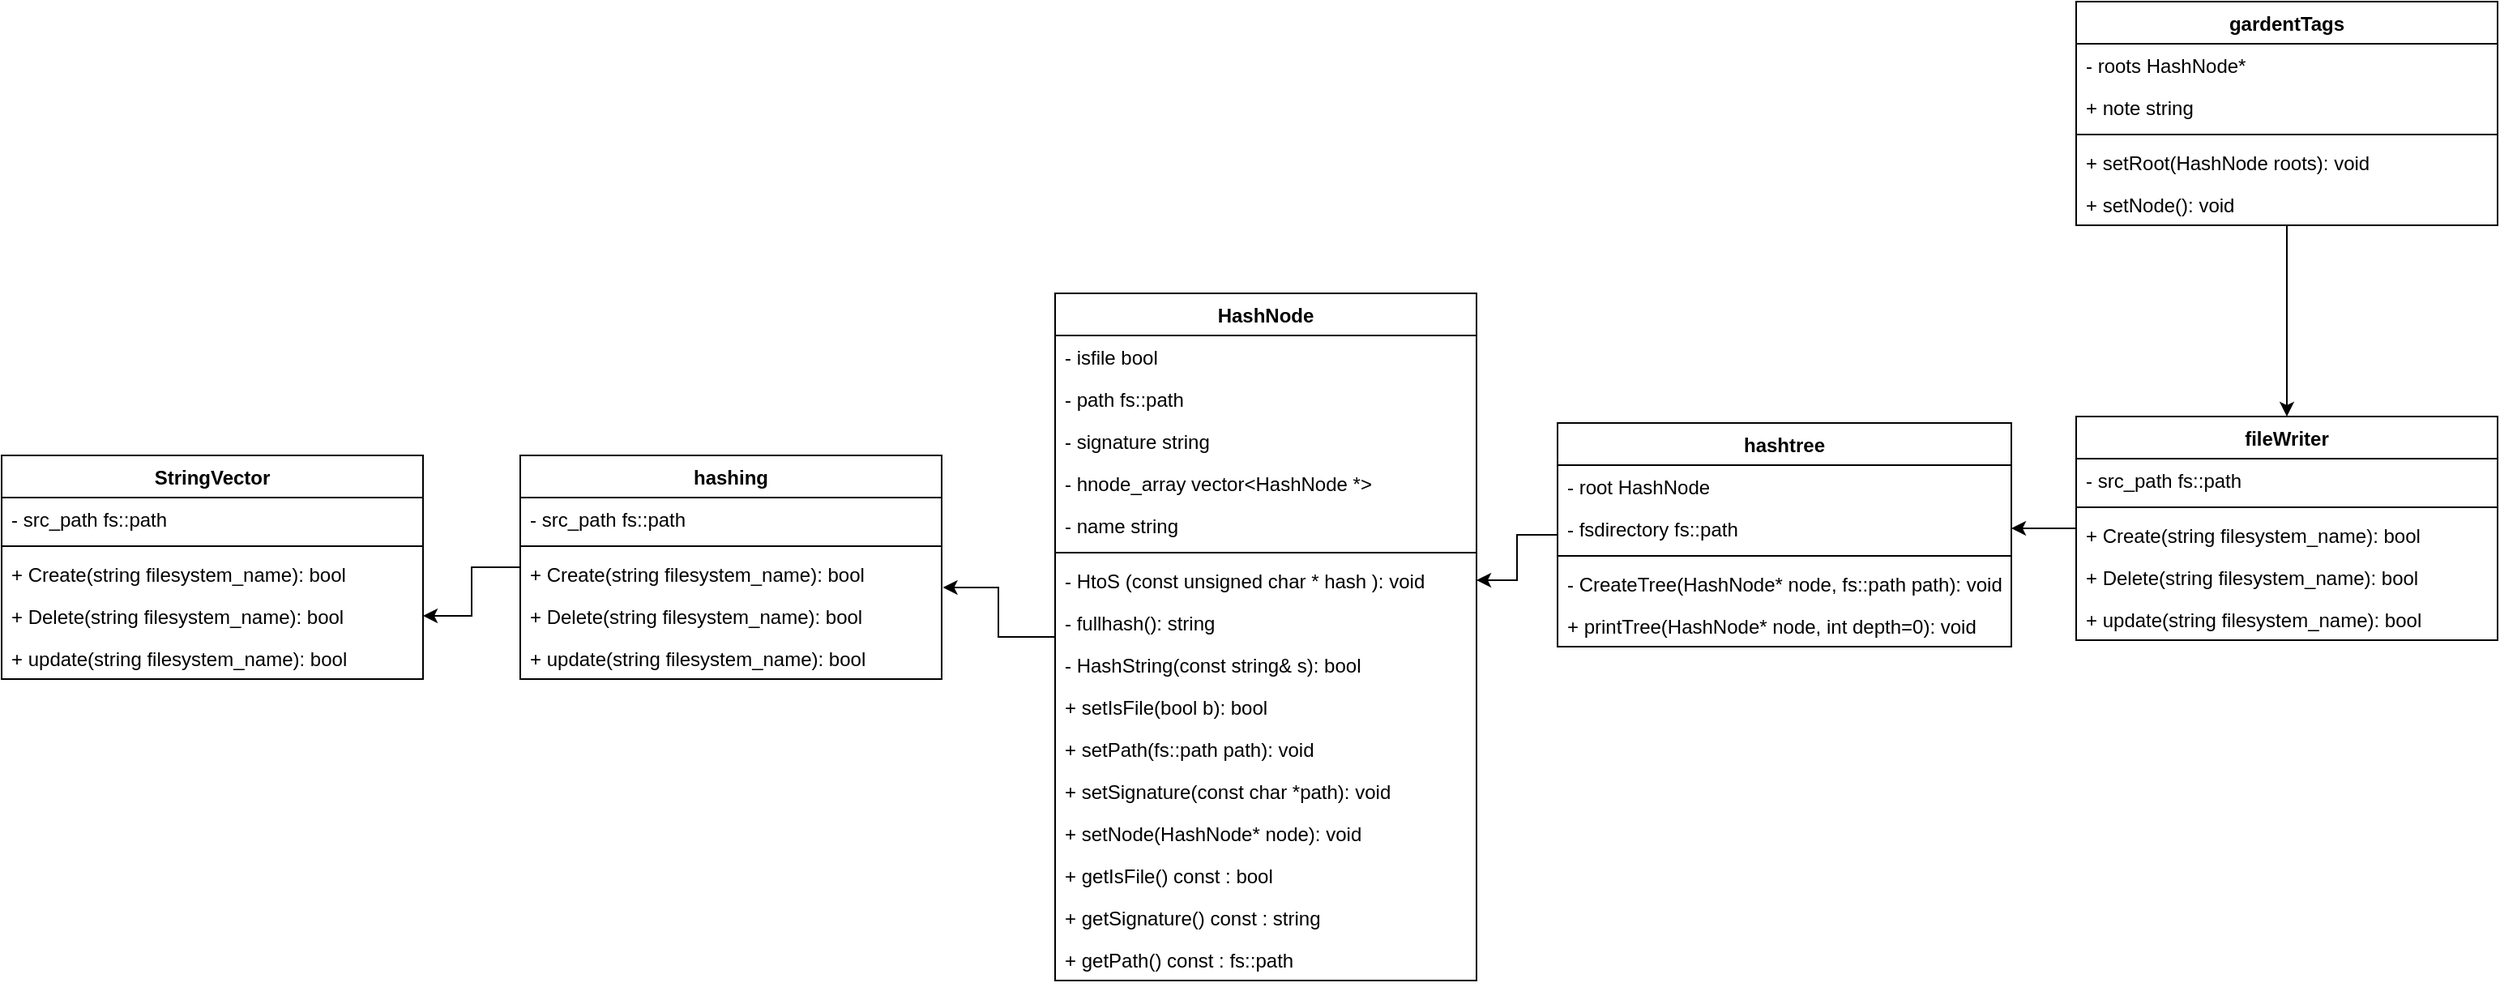 <mxfile version="26.1.1">
  <diagram name="Page-1" id="80t52LJbAGnGbvyIK6xW">
    <mxGraphModel dx="782" dy="337" grid="1" gridSize="10" guides="1" tooltips="1" connect="1" arrows="1" fold="1" page="1" pageScale="1" pageWidth="3300" pageHeight="4681" math="0" shadow="0">
      <root>
        <mxCell id="0" />
        <mxCell id="1" parent="0" />
        <mxCell id="n_ILbymL3zQHqLycvMSJ-27" value="" style="edgeStyle=orthogonalEdgeStyle;rounded=0;orthogonalLoop=1;jettySize=auto;html=1;entryX=1.003;entryY=0.826;entryDx=0;entryDy=0;entryPerimeter=0;" edge="1" parent="1" source="T-ztOBFdZPyea2kKap5X-1" target="T-ztOBFdZPyea2kKap5X-22">
          <mxGeometry relative="1" as="geometry">
            <mxPoint x="1160" y="812" as="targetPoint" />
            <Array as="points" />
          </mxGeometry>
        </mxCell>
        <mxCell id="T-ztOBFdZPyea2kKap5X-1" value="&lt;div&gt;HashNode&lt;/div&gt;" style="swimlane;fontStyle=1;align=center;verticalAlign=top;childLayout=stackLayout;horizontal=1;startSize=26;horizontalStack=0;resizeParent=1;resizeParentMax=0;resizeLast=0;collapsible=1;marginBottom=0;whiteSpace=wrap;html=1;" parent="1" vertex="1">
          <mxGeometry x="1260" y="630" width="260" height="424" as="geometry" />
        </mxCell>
        <mxCell id="n_ILbymL3zQHqLycvMSJ-4" value="- isfile bool" style="text;strokeColor=none;fillColor=none;align=left;verticalAlign=top;spacingLeft=4;spacingRight=4;overflow=hidden;rotatable=0;points=[[0,0.5],[1,0.5]];portConstraint=eastwest;whiteSpace=wrap;html=1;" vertex="1" parent="T-ztOBFdZPyea2kKap5X-1">
          <mxGeometry y="26" width="260" height="26" as="geometry" />
        </mxCell>
        <mxCell id="T-ztOBFdZPyea2kKap5X-2" value="- path fs::path" style="text;strokeColor=none;fillColor=none;align=left;verticalAlign=top;spacingLeft=4;spacingRight=4;overflow=hidden;rotatable=0;points=[[0,0.5],[1,0.5]];portConstraint=eastwest;whiteSpace=wrap;html=1;" parent="T-ztOBFdZPyea2kKap5X-1" vertex="1">
          <mxGeometry y="52" width="260" height="26" as="geometry" />
        </mxCell>
        <mxCell id="T-ztOBFdZPyea2kKap5X-31" value="- signature string" style="text;strokeColor=none;fillColor=none;align=left;verticalAlign=top;spacingLeft=4;spacingRight=4;overflow=hidden;rotatable=0;points=[[0,0.5],[1,0.5]];portConstraint=eastwest;whiteSpace=wrap;html=1;" parent="T-ztOBFdZPyea2kKap5X-1" vertex="1">
          <mxGeometry y="78" width="260" height="26" as="geometry" />
        </mxCell>
        <mxCell id="T-ztOBFdZPyea2kKap5X-32" value="- hnode_array vector&amp;lt;HashNode *&amp;gt;" style="text;strokeColor=none;fillColor=none;align=left;verticalAlign=top;spacingLeft=4;spacingRight=4;overflow=hidden;rotatable=0;points=[[0,0.5],[1,0.5]];portConstraint=eastwest;whiteSpace=wrap;html=1;" parent="T-ztOBFdZPyea2kKap5X-1" vertex="1">
          <mxGeometry y="104" width="260" height="26" as="geometry" />
        </mxCell>
        <mxCell id="T-ztOBFdZPyea2kKap5X-33" value="- name string" style="text;strokeColor=none;fillColor=none;align=left;verticalAlign=top;spacingLeft=4;spacingRight=4;overflow=hidden;rotatable=0;points=[[0,0.5],[1,0.5]];portConstraint=eastwest;whiteSpace=wrap;html=1;" parent="T-ztOBFdZPyea2kKap5X-1" vertex="1">
          <mxGeometry y="130" width="260" height="26" as="geometry" />
        </mxCell>
        <mxCell id="T-ztOBFdZPyea2kKap5X-3" value="" style="line;strokeWidth=1;fillColor=none;align=left;verticalAlign=middle;spacingTop=-1;spacingLeft=3;spacingRight=3;rotatable=0;labelPosition=right;points=[];portConstraint=eastwest;strokeColor=inherit;" parent="T-ztOBFdZPyea2kKap5X-1" vertex="1">
          <mxGeometry y="156" width="260" height="8" as="geometry" />
        </mxCell>
        <mxCell id="T-ztOBFdZPyea2kKap5X-4" value="- HtoS (const unsigned char * hash ): void" style="text;strokeColor=none;fillColor=none;align=left;verticalAlign=top;spacingLeft=4;spacingRight=4;overflow=hidden;rotatable=0;points=[[0,0.5],[1,0.5]];portConstraint=eastwest;whiteSpace=wrap;html=1;" parent="T-ztOBFdZPyea2kKap5X-1" vertex="1">
          <mxGeometry y="164" width="260" height="26" as="geometry" />
        </mxCell>
        <mxCell id="T-ztOBFdZPyea2kKap5X-5" value="- fullhash(): string" style="text;strokeColor=none;fillColor=none;align=left;verticalAlign=top;spacingLeft=4;spacingRight=4;overflow=hidden;rotatable=0;points=[[0,0.5],[1,0.5]];portConstraint=eastwest;whiteSpace=wrap;html=1;" parent="T-ztOBFdZPyea2kKap5X-1" vertex="1">
          <mxGeometry y="190" width="260" height="26" as="geometry" />
        </mxCell>
        <mxCell id="T-ztOBFdZPyea2kKap5X-6" value="- HashString(const string&amp;amp; s): bool" style="text;strokeColor=none;fillColor=none;align=left;verticalAlign=top;spacingLeft=4;spacingRight=4;overflow=hidden;rotatable=0;points=[[0,0.5],[1,0.5]];portConstraint=eastwest;whiteSpace=wrap;html=1;" parent="T-ztOBFdZPyea2kKap5X-1" vertex="1">
          <mxGeometry y="216" width="260" height="26" as="geometry" />
        </mxCell>
        <mxCell id="n_ILbymL3zQHqLycvMSJ-5" value="+ setIsFile(bool b): bool" style="text;strokeColor=none;fillColor=none;align=left;verticalAlign=top;spacingLeft=4;spacingRight=4;overflow=hidden;rotatable=0;points=[[0,0.5],[1,0.5]];portConstraint=eastwest;whiteSpace=wrap;html=1;" vertex="1" parent="T-ztOBFdZPyea2kKap5X-1">
          <mxGeometry y="242" width="260" height="26" as="geometry" />
        </mxCell>
        <mxCell id="n_ILbymL3zQHqLycvMSJ-2" value="+ setPath(fs::path path): void" style="text;strokeColor=none;fillColor=none;align=left;verticalAlign=top;spacingLeft=4;spacingRight=4;overflow=hidden;rotatable=0;points=[[0,0.5],[1,0.5]];portConstraint=eastwest;whiteSpace=wrap;html=1;" vertex="1" parent="T-ztOBFdZPyea2kKap5X-1">
          <mxGeometry y="268" width="260" height="26" as="geometry" />
        </mxCell>
        <mxCell id="n_ILbymL3zQHqLycvMSJ-1" value="+ setSignature(const char *path): void" style="text;strokeColor=none;fillColor=none;align=left;verticalAlign=top;spacingLeft=4;spacingRight=4;overflow=hidden;rotatable=0;points=[[0,0.5],[1,0.5]];portConstraint=eastwest;whiteSpace=wrap;html=1;" vertex="1" parent="T-ztOBFdZPyea2kKap5X-1">
          <mxGeometry y="294" width="260" height="26" as="geometry" />
        </mxCell>
        <mxCell id="n_ILbymL3zQHqLycvMSJ-3" value="+ setNode(HashNode* node): void" style="text;strokeColor=none;fillColor=none;align=left;verticalAlign=top;spacingLeft=4;spacingRight=4;overflow=hidden;rotatable=0;points=[[0,0.5],[1,0.5]];portConstraint=eastwest;whiteSpace=wrap;html=1;" vertex="1" parent="T-ztOBFdZPyea2kKap5X-1">
          <mxGeometry y="320" width="260" height="26" as="geometry" />
        </mxCell>
        <mxCell id="n_ILbymL3zQHqLycvMSJ-7" value="+ getIsFile() const : bool" style="text;strokeColor=none;fillColor=none;align=left;verticalAlign=top;spacingLeft=4;spacingRight=4;overflow=hidden;rotatable=0;points=[[0,0.5],[1,0.5]];portConstraint=eastwest;whiteSpace=wrap;html=1;" vertex="1" parent="T-ztOBFdZPyea2kKap5X-1">
          <mxGeometry y="346" width="260" height="26" as="geometry" />
        </mxCell>
        <mxCell id="n_ILbymL3zQHqLycvMSJ-8" value="+ getSignature() const : string" style="text;strokeColor=none;fillColor=none;align=left;verticalAlign=top;spacingLeft=4;spacingRight=4;overflow=hidden;rotatable=0;points=[[0,0.5],[1,0.5]];portConstraint=eastwest;whiteSpace=wrap;html=1;" vertex="1" parent="T-ztOBFdZPyea2kKap5X-1">
          <mxGeometry y="372" width="260" height="26" as="geometry" />
        </mxCell>
        <mxCell id="n_ILbymL3zQHqLycvMSJ-9" value="+ getPath() const : fs::path" style="text;strokeColor=none;fillColor=none;align=left;verticalAlign=top;spacingLeft=4;spacingRight=4;overflow=hidden;rotatable=0;points=[[0,0.5],[1,0.5]];portConstraint=eastwest;whiteSpace=wrap;html=1;" vertex="1" parent="T-ztOBFdZPyea2kKap5X-1">
          <mxGeometry y="398" width="260" height="26" as="geometry" />
        </mxCell>
        <mxCell id="n_ILbymL3zQHqLycvMSJ-29" style="edgeStyle=orthogonalEdgeStyle;rounded=0;orthogonalLoop=1;jettySize=auto;html=1;entryX=1;entryY=0.5;entryDx=0;entryDy=0;" edge="1" parent="1" source="T-ztOBFdZPyea2kKap5X-7" target="n_ILbymL3zQHqLycvMSJ-10">
          <mxGeometry relative="1" as="geometry" />
        </mxCell>
        <mxCell id="T-ztOBFdZPyea2kKap5X-7" value="&lt;div&gt;fileWriter&lt;/div&gt;" style="swimlane;fontStyle=1;align=center;verticalAlign=top;childLayout=stackLayout;horizontal=1;startSize=26;horizontalStack=0;resizeParent=1;resizeParentMax=0;resizeLast=0;collapsible=1;marginBottom=0;whiteSpace=wrap;html=1;" parent="1" vertex="1">
          <mxGeometry x="1890" y="706" width="260" height="138" as="geometry" />
        </mxCell>
        <mxCell id="T-ztOBFdZPyea2kKap5X-8" value="- src_path fs::path" style="text;strokeColor=none;fillColor=none;align=left;verticalAlign=top;spacingLeft=4;spacingRight=4;overflow=hidden;rotatable=0;points=[[0,0.5],[1,0.5]];portConstraint=eastwest;whiteSpace=wrap;html=1;" parent="T-ztOBFdZPyea2kKap5X-7" vertex="1">
          <mxGeometry y="26" width="260" height="26" as="geometry" />
        </mxCell>
        <mxCell id="T-ztOBFdZPyea2kKap5X-9" value="" style="line;strokeWidth=1;fillColor=none;align=left;verticalAlign=middle;spacingTop=-1;spacingLeft=3;spacingRight=3;rotatable=0;labelPosition=right;points=[];portConstraint=eastwest;strokeColor=inherit;" parent="T-ztOBFdZPyea2kKap5X-7" vertex="1">
          <mxGeometry y="52" width="260" height="8" as="geometry" />
        </mxCell>
        <mxCell id="T-ztOBFdZPyea2kKap5X-10" value="+ Create(string filesystem_name): bool" style="text;strokeColor=none;fillColor=none;align=left;verticalAlign=top;spacingLeft=4;spacingRight=4;overflow=hidden;rotatable=0;points=[[0,0.5],[1,0.5]];portConstraint=eastwest;whiteSpace=wrap;html=1;" parent="T-ztOBFdZPyea2kKap5X-7" vertex="1">
          <mxGeometry y="60" width="260" height="26" as="geometry" />
        </mxCell>
        <mxCell id="T-ztOBFdZPyea2kKap5X-11" value="+ Delete(string filesystem_name): bool" style="text;strokeColor=none;fillColor=none;align=left;verticalAlign=top;spacingLeft=4;spacingRight=4;overflow=hidden;rotatable=0;points=[[0,0.5],[1,0.5]];portConstraint=eastwest;whiteSpace=wrap;html=1;" parent="T-ztOBFdZPyea2kKap5X-7" vertex="1">
          <mxGeometry y="86" width="260" height="26" as="geometry" />
        </mxCell>
        <mxCell id="T-ztOBFdZPyea2kKap5X-12" value="+ update(string filesystem_name): bool" style="text;strokeColor=none;fillColor=none;align=left;verticalAlign=top;spacingLeft=4;spacingRight=4;overflow=hidden;rotatable=0;points=[[0,0.5],[1,0.5]];portConstraint=eastwest;whiteSpace=wrap;html=1;" parent="T-ztOBFdZPyea2kKap5X-7" vertex="1">
          <mxGeometry y="112" width="260" height="26" as="geometry" />
        </mxCell>
        <mxCell id="n_ILbymL3zQHqLycvMSJ-30" value="" style="edgeStyle=orthogonalEdgeStyle;rounded=0;orthogonalLoop=1;jettySize=auto;html=1;entryX=1;entryY=0.5;entryDx=0;entryDy=0;" edge="1" parent="1" source="T-ztOBFdZPyea2kKap5X-13" target="T-ztOBFdZPyea2kKap5X-4">
          <mxGeometry relative="1" as="geometry" />
        </mxCell>
        <mxCell id="T-ztOBFdZPyea2kKap5X-13" value="&lt;div&gt;hashtree&lt;/div&gt;" style="swimlane;fontStyle=1;align=center;verticalAlign=top;childLayout=stackLayout;horizontal=1;startSize=26;horizontalStack=0;resizeParent=1;resizeParentMax=0;resizeLast=0;collapsible=1;marginBottom=0;whiteSpace=wrap;html=1;" parent="1" vertex="1">
          <mxGeometry x="1570" y="710" width="280" height="138" as="geometry" />
        </mxCell>
        <mxCell id="T-ztOBFdZPyea2kKap5X-14" value="- root HashNode" style="text;strokeColor=none;fillColor=none;align=left;verticalAlign=top;spacingLeft=4;spacingRight=4;overflow=hidden;rotatable=0;points=[[0,0.5],[1,0.5]];portConstraint=eastwest;whiteSpace=wrap;html=1;" parent="T-ztOBFdZPyea2kKap5X-13" vertex="1">
          <mxGeometry y="26" width="280" height="26" as="geometry" />
        </mxCell>
        <mxCell id="n_ILbymL3zQHqLycvMSJ-10" value="- fsdirectory fs::path" style="text;strokeColor=none;fillColor=none;align=left;verticalAlign=top;spacingLeft=4;spacingRight=4;overflow=hidden;rotatable=0;points=[[0,0.5],[1,0.5]];portConstraint=eastwest;whiteSpace=wrap;html=1;" vertex="1" parent="T-ztOBFdZPyea2kKap5X-13">
          <mxGeometry y="52" width="280" height="26" as="geometry" />
        </mxCell>
        <mxCell id="T-ztOBFdZPyea2kKap5X-15" value="" style="line;strokeWidth=1;fillColor=none;align=left;verticalAlign=middle;spacingTop=-1;spacingLeft=3;spacingRight=3;rotatable=0;labelPosition=right;points=[];portConstraint=eastwest;strokeColor=inherit;" parent="T-ztOBFdZPyea2kKap5X-13" vertex="1">
          <mxGeometry y="78" width="280" height="8" as="geometry" />
        </mxCell>
        <mxCell id="T-ztOBFdZPyea2kKap5X-16" value="- CreateTree(HashNode* node, fs::path path): void" style="text;strokeColor=none;fillColor=none;align=left;verticalAlign=top;spacingLeft=4;spacingRight=4;overflow=hidden;rotatable=0;points=[[0,0.5],[1,0.5]];portConstraint=eastwest;whiteSpace=wrap;html=1;" parent="T-ztOBFdZPyea2kKap5X-13" vertex="1">
          <mxGeometry y="86" width="280" height="26" as="geometry" />
        </mxCell>
        <mxCell id="T-ztOBFdZPyea2kKap5X-17" value="+ printTree(HashNode* node, int depth=0): void" style="text;strokeColor=none;fillColor=none;align=left;verticalAlign=top;spacingLeft=4;spacingRight=4;overflow=hidden;rotatable=0;points=[[0,0.5],[1,0.5]];portConstraint=eastwest;whiteSpace=wrap;html=1;" parent="T-ztOBFdZPyea2kKap5X-13" vertex="1">
          <mxGeometry y="112" width="280" height="26" as="geometry" />
        </mxCell>
        <mxCell id="n_ILbymL3zQHqLycvMSJ-28" value="" style="edgeStyle=orthogonalEdgeStyle;rounded=0;orthogonalLoop=1;jettySize=auto;html=1;" edge="1" parent="1" source="T-ztOBFdZPyea2kKap5X-19" target="T-ztOBFdZPyea2kKap5X-29">
          <mxGeometry relative="1" as="geometry">
            <Array as="points">
              <mxPoint x="900" y="799" />
              <mxPoint x="900" y="829" />
            </Array>
          </mxGeometry>
        </mxCell>
        <mxCell id="T-ztOBFdZPyea2kKap5X-19" value="&lt;div&gt;hashing&lt;/div&gt;" style="swimlane;fontStyle=1;align=center;verticalAlign=top;childLayout=stackLayout;horizontal=1;startSize=26;horizontalStack=0;resizeParent=1;resizeParentMax=0;resizeLast=0;collapsible=1;marginBottom=0;whiteSpace=wrap;html=1;" parent="1" vertex="1">
          <mxGeometry x="930" y="730" width="260" height="138" as="geometry" />
        </mxCell>
        <mxCell id="T-ztOBFdZPyea2kKap5X-20" value="- src_path fs::path" style="text;strokeColor=none;fillColor=none;align=left;verticalAlign=top;spacingLeft=4;spacingRight=4;overflow=hidden;rotatable=0;points=[[0,0.5],[1,0.5]];portConstraint=eastwest;whiteSpace=wrap;html=1;" parent="T-ztOBFdZPyea2kKap5X-19" vertex="1">
          <mxGeometry y="26" width="260" height="26" as="geometry" />
        </mxCell>
        <mxCell id="T-ztOBFdZPyea2kKap5X-21" value="" style="line;strokeWidth=1;fillColor=none;align=left;verticalAlign=middle;spacingTop=-1;spacingLeft=3;spacingRight=3;rotatable=0;labelPosition=right;points=[];portConstraint=eastwest;strokeColor=inherit;" parent="T-ztOBFdZPyea2kKap5X-19" vertex="1">
          <mxGeometry y="52" width="260" height="8" as="geometry" />
        </mxCell>
        <mxCell id="T-ztOBFdZPyea2kKap5X-22" value="+ Create(string filesystem_name): bool" style="text;strokeColor=none;fillColor=none;align=left;verticalAlign=top;spacingLeft=4;spacingRight=4;overflow=hidden;rotatable=0;points=[[0,0.5],[1,0.5]];portConstraint=eastwest;whiteSpace=wrap;html=1;" parent="T-ztOBFdZPyea2kKap5X-19" vertex="1">
          <mxGeometry y="60" width="260" height="26" as="geometry" />
        </mxCell>
        <mxCell id="T-ztOBFdZPyea2kKap5X-23" value="+ Delete(string filesystem_name): bool" style="text;strokeColor=none;fillColor=none;align=left;verticalAlign=top;spacingLeft=4;spacingRight=4;overflow=hidden;rotatable=0;points=[[0,0.5],[1,0.5]];portConstraint=eastwest;whiteSpace=wrap;html=1;" parent="T-ztOBFdZPyea2kKap5X-19" vertex="1">
          <mxGeometry y="86" width="260" height="26" as="geometry" />
        </mxCell>
        <mxCell id="T-ztOBFdZPyea2kKap5X-24" value="+ update(string filesystem_name): bool" style="text;strokeColor=none;fillColor=none;align=left;verticalAlign=top;spacingLeft=4;spacingRight=4;overflow=hidden;rotatable=0;points=[[0,0.5],[1,0.5]];portConstraint=eastwest;whiteSpace=wrap;html=1;" parent="T-ztOBFdZPyea2kKap5X-19" vertex="1">
          <mxGeometry y="112" width="260" height="26" as="geometry" />
        </mxCell>
        <mxCell id="T-ztOBFdZPyea2kKap5X-25" value="StringVector" style="swimlane;fontStyle=1;align=center;verticalAlign=top;childLayout=stackLayout;horizontal=1;startSize=26;horizontalStack=0;resizeParent=1;resizeParentMax=0;resizeLast=0;collapsible=1;marginBottom=0;whiteSpace=wrap;html=1;" parent="1" vertex="1">
          <mxGeometry x="610" y="730" width="260" height="138" as="geometry" />
        </mxCell>
        <mxCell id="T-ztOBFdZPyea2kKap5X-26" value="- src_path fs::path" style="text;strokeColor=none;fillColor=none;align=left;verticalAlign=top;spacingLeft=4;spacingRight=4;overflow=hidden;rotatable=0;points=[[0,0.5],[1,0.5]];portConstraint=eastwest;whiteSpace=wrap;html=1;" parent="T-ztOBFdZPyea2kKap5X-25" vertex="1">
          <mxGeometry y="26" width="260" height="26" as="geometry" />
        </mxCell>
        <mxCell id="T-ztOBFdZPyea2kKap5X-27" value="" style="line;strokeWidth=1;fillColor=none;align=left;verticalAlign=middle;spacingTop=-1;spacingLeft=3;spacingRight=3;rotatable=0;labelPosition=right;points=[];portConstraint=eastwest;strokeColor=inherit;" parent="T-ztOBFdZPyea2kKap5X-25" vertex="1">
          <mxGeometry y="52" width="260" height="8" as="geometry" />
        </mxCell>
        <mxCell id="T-ztOBFdZPyea2kKap5X-28" value="+ Create(string filesystem_name): bool" style="text;strokeColor=none;fillColor=none;align=left;verticalAlign=top;spacingLeft=4;spacingRight=4;overflow=hidden;rotatable=0;points=[[0,0.5],[1,0.5]];portConstraint=eastwest;whiteSpace=wrap;html=1;" parent="T-ztOBFdZPyea2kKap5X-25" vertex="1">
          <mxGeometry y="60" width="260" height="26" as="geometry" />
        </mxCell>
        <mxCell id="T-ztOBFdZPyea2kKap5X-29" value="+ Delete(string filesystem_name): bool" style="text;strokeColor=none;fillColor=none;align=left;verticalAlign=top;spacingLeft=4;spacingRight=4;overflow=hidden;rotatable=0;points=[[0,0.5],[1,0.5]];portConstraint=eastwest;whiteSpace=wrap;html=1;" parent="T-ztOBFdZPyea2kKap5X-25" vertex="1">
          <mxGeometry y="86" width="260" height="26" as="geometry" />
        </mxCell>
        <mxCell id="T-ztOBFdZPyea2kKap5X-30" value="+ update(string filesystem_name): bool" style="text;strokeColor=none;fillColor=none;align=left;verticalAlign=top;spacingLeft=4;spacingRight=4;overflow=hidden;rotatable=0;points=[[0,0.5],[1,0.5]];portConstraint=eastwest;whiteSpace=wrap;html=1;" parent="T-ztOBFdZPyea2kKap5X-25" vertex="1">
          <mxGeometry y="112" width="260" height="26" as="geometry" />
        </mxCell>
        <mxCell id="n_ILbymL3zQHqLycvMSJ-37" style="edgeStyle=orthogonalEdgeStyle;rounded=0;orthogonalLoop=1;jettySize=auto;html=1;entryX=0.5;entryY=0;entryDx=0;entryDy=0;" edge="1" parent="1" source="n_ILbymL3zQHqLycvMSJ-31" target="T-ztOBFdZPyea2kKap5X-7">
          <mxGeometry relative="1" as="geometry" />
        </mxCell>
        <mxCell id="n_ILbymL3zQHqLycvMSJ-31" value="&lt;div&gt;gardentTags&lt;/div&gt;" style="swimlane;fontStyle=1;align=center;verticalAlign=top;childLayout=stackLayout;horizontal=1;startSize=26;horizontalStack=0;resizeParent=1;resizeParentMax=0;resizeLast=0;collapsible=1;marginBottom=0;whiteSpace=wrap;html=1;" vertex="1" parent="1">
          <mxGeometry x="1890" y="450" width="260" height="138" as="geometry" />
        </mxCell>
        <mxCell id="n_ILbymL3zQHqLycvMSJ-32" value="- roots HashNode*" style="text;strokeColor=none;fillColor=none;align=left;verticalAlign=top;spacingLeft=4;spacingRight=4;overflow=hidden;rotatable=0;points=[[0,0.5],[1,0.5]];portConstraint=eastwest;whiteSpace=wrap;html=1;" vertex="1" parent="n_ILbymL3zQHqLycvMSJ-31">
          <mxGeometry y="26" width="260" height="26" as="geometry" />
        </mxCell>
        <mxCell id="n_ILbymL3zQHqLycvMSJ-38" value="+ note string" style="text;strokeColor=none;fillColor=none;align=left;verticalAlign=top;spacingLeft=4;spacingRight=4;overflow=hidden;rotatable=0;points=[[0,0.5],[1,0.5]];portConstraint=eastwest;whiteSpace=wrap;html=1;" vertex="1" parent="n_ILbymL3zQHqLycvMSJ-31">
          <mxGeometry y="52" width="260" height="26" as="geometry" />
        </mxCell>
        <mxCell id="n_ILbymL3zQHqLycvMSJ-33" value="" style="line;strokeWidth=1;fillColor=none;align=left;verticalAlign=middle;spacingTop=-1;spacingLeft=3;spacingRight=3;rotatable=0;labelPosition=right;points=[];portConstraint=eastwest;strokeColor=inherit;" vertex="1" parent="n_ILbymL3zQHqLycvMSJ-31">
          <mxGeometry y="78" width="260" height="8" as="geometry" />
        </mxCell>
        <mxCell id="n_ILbymL3zQHqLycvMSJ-34" value="+ setRoot(HashNode roots): void" style="text;strokeColor=none;fillColor=none;align=left;verticalAlign=top;spacingLeft=4;spacingRight=4;overflow=hidden;rotatable=0;points=[[0,0.5],[1,0.5]];portConstraint=eastwest;whiteSpace=wrap;html=1;" vertex="1" parent="n_ILbymL3zQHqLycvMSJ-31">
          <mxGeometry y="86" width="260" height="26" as="geometry" />
        </mxCell>
        <mxCell id="n_ILbymL3zQHqLycvMSJ-35" value="+ setNode(): void" style="text;strokeColor=none;fillColor=none;align=left;verticalAlign=top;spacingLeft=4;spacingRight=4;overflow=hidden;rotatable=0;points=[[0,0.5],[1,0.5]];portConstraint=eastwest;whiteSpace=wrap;html=1;" vertex="1" parent="n_ILbymL3zQHqLycvMSJ-31">
          <mxGeometry y="112" width="260" height="26" as="geometry" />
        </mxCell>
      </root>
    </mxGraphModel>
  </diagram>
</mxfile>
